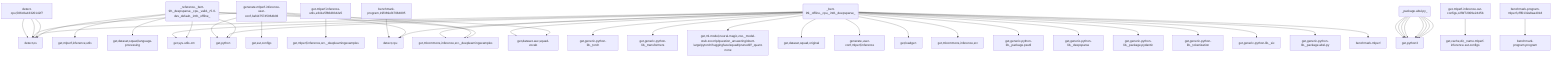 graph TD
    app-mlperf-inference,d775cac873ee4231_(_reference,_bert-99,_deepsparse,_cpu,_valid,_r5.0-dev_default,_int8,_offline_) --> detect,os
    app-mlperf-inference,d775cac873ee4231_(_reference,_bert-99,_deepsparse,_cpu,_valid,_r5.0-dev_default,_int8,_offline_) --> get,sys-utils-cm
    app-mlperf-inference,d775cac873ee4231_(_reference,_bert-99,_deepsparse,_cpu,_valid,_r5.0-dev_default,_int8,_offline_) --> get,python
    app-mlperf-inference,d775cac873ee4231_(_reference,_bert-99,_deepsparse,_cpu,_valid,_r5.0-dev_default,_int8,_offline_) --> get,mlcommons,inference,src,_deeplearningexamples
    get-mlperf-inference-utils,e341e5f86d8342e5 --> get,mlperf,inference,src,_deeplearningexamples
    app-mlperf-inference,d775cac873ee4231_(_reference,_bert-99,_deepsparse,_cpu,_valid,_r5.0-dev_default,_int8,_offline_) --> get,mlperf,inference,utils
    app-mlperf-inference,d775cac873ee4231_(_reference,_bert-99,_deepsparse,_cpu,_valid,_r5.0-dev_default,_int8,_offline_) --> get,dataset,squad,language-processing
    app-mlperf-inference,d775cac873ee4231_(_reference,_bert-99,_deepsparse,_cpu,_valid,_r5.0-dev_default,_int8,_offline_) --> get,dataset-aux,squad-vocab
    app-mlperf-inference-mlcommons-python,ff149e9781fc4b65_(_bert-99,_offline,_cpu,_int8,_deepsparse_) --> detect,os
    detect-cpu,586c8a43320142f7 --> detect,os
    app-mlperf-inference-mlcommons-python,ff149e9781fc4b65_(_bert-99,_offline,_cpu,_int8,_deepsparse_) --> detect,cpu
    app-mlperf-inference-mlcommons-python,ff149e9781fc4b65_(_bert-99,_offline,_cpu,_int8,_deepsparse_) --> get,sys-utils-cm
    app-mlperf-inference-mlcommons-python,ff149e9781fc4b65_(_bert-99,_offline,_cpu,_int8,_deepsparse_) --> get,python
    get-generic-python-lib,94b62a682bc44791_(_torch_) --> get,python3
    app-mlperf-inference-mlcommons-python,ff149e9781fc4b65_(_bert-99,_offline,_cpu,_int8,_deepsparse_) --> get,generic-python-lib,_torch
    get-generic-python-lib,94b62a682bc44791_(_transformers_) --> get,python3
    app-mlperf-inference-mlcommons-python,ff149e9781fc4b65_(_bert-99,_offline,_cpu,_int8,_deepsparse_) --> get,generic-python-lib,_transformers
    app-mlperf-inference-mlcommons-python,ff149e9781fc4b65_(_bert-99,_offline,_cpu,_int8,_deepsparse_) --> get,ml-model,neural-magic,zoo,_model-stub.zoo:nlp/question_answering/obert-large/pytorch/huggingface/squad/pruned97_quant-none
    app-mlperf-inference-mlcommons-python,ff149e9781fc4b65_(_bert-99,_offline,_cpu,_int8,_deepsparse_) --> get,dataset,squad,original
    app-mlperf-inference-mlcommons-python,ff149e9781fc4b65_(_bert-99,_offline,_cpu,_int8,_deepsparse_) --> get,dataset-aux,squad-vocab
    generate-mlperf-inference-user-conf,3af4475745964b93 --> detect,os
    detect-cpu,586c8a43320142f7 --> detect,os
    generate-mlperf-inference-user-conf,3af4475745964b93 --> detect,cpu
    generate-mlperf-inference-user-conf,3af4475745964b93 --> get,python
    generate-mlperf-inference-user-conf,3af4475745964b93 --> get,mlcommons,inference,src,_deeplearningexamples
    get-mlperf-inference-sut-configs,c2fbf72009e2445b --> get,cache,dir,_name.mlperf-inference-sut-configs
    generate-mlperf-inference-user-conf,3af4475745964b93 --> get,sut,configs
    app-mlperf-inference-mlcommons-python,ff149e9781fc4b65_(_bert-99,_offline,_cpu,_int8,_deepsparse_) --> generate,user-conf,mlperf,inference
    app-mlperf-inference-mlcommons-python,ff149e9781fc4b65_(_bert-99,_offline,_cpu,_int8,_deepsparse_) --> get,loadgen
    app-mlperf-inference-mlcommons-python,ff149e9781fc4b65_(_bert-99,_offline,_cpu,_int8,_deepsparse_) --> get,mlcommons,inference,src,_deeplearningexamples
    app-mlperf-inference-mlcommons-python,ff149e9781fc4b65_(_bert-99,_offline,_cpu,_int8,_deepsparse_) --> get,mlcommons,inference,src
    get-generic-python-lib,94b62a682bc44791_(_package.psutil_) --> get,python3
    app-mlperf-inference-mlcommons-python,ff149e9781fc4b65_(_bert-99,_offline,_cpu,_int8,_deepsparse_) --> get,generic-python-lib,_package.psutil
    get-generic-python-lib,94b62a682bc44791_(_deepsparse_) --> get,python3
    app-mlperf-inference-mlcommons-python,ff149e9781fc4b65_(_bert-99,_offline,_cpu,_int8,_deepsparse_) --> get,generic-python-lib,_deepsparse
    get-generic-python-lib,94b62a682bc44791_(_package.pydantic_) --> get,python3
    app-mlperf-inference-mlcommons-python,ff149e9781fc4b65_(_bert-99,_offline,_cpu,_int8,_deepsparse_) --> get,generic-python-lib,_package.pydantic
    get-generic-python-lib,94b62a682bc44791_(_tokenization_) --> get,python3
    app-mlperf-inference-mlcommons-python,ff149e9781fc4b65_(_bert-99,_offline,_cpu,_int8,_deepsparse_) --> get,generic-python-lib,_tokenization
    get-generic-python-lib,94b62a682bc44791_(_six_) --> get,python3
    app-mlperf-inference-mlcommons-python,ff149e9781fc4b65_(_bert-99,_offline,_cpu,_int8,_deepsparse_) --> get,generic-python-lib,_six
    get-generic-python-lib,94b62a682bc44791_(_package.absl-py_) --> get,python3
    app-mlperf-inference-mlcommons-python,ff149e9781fc4b65_(_bert-99,_offline,_cpu,_int8,_deepsparse_) --> get,generic-python-lib,_package.absl-py
    detect-cpu,586c8a43320142f7 --> detect,os
    benchmark-program,19f369ef47084895 --> detect,cpu
    benchmark-program-mlperf,cfff0132a8aa4018 --> benchmark-program,program
    app-mlperf-inference-mlcommons-python,ff149e9781fc4b65_(_bert-99,_offline,_cpu,_int8,_deepsparse_) --> benchmark-mlperf
